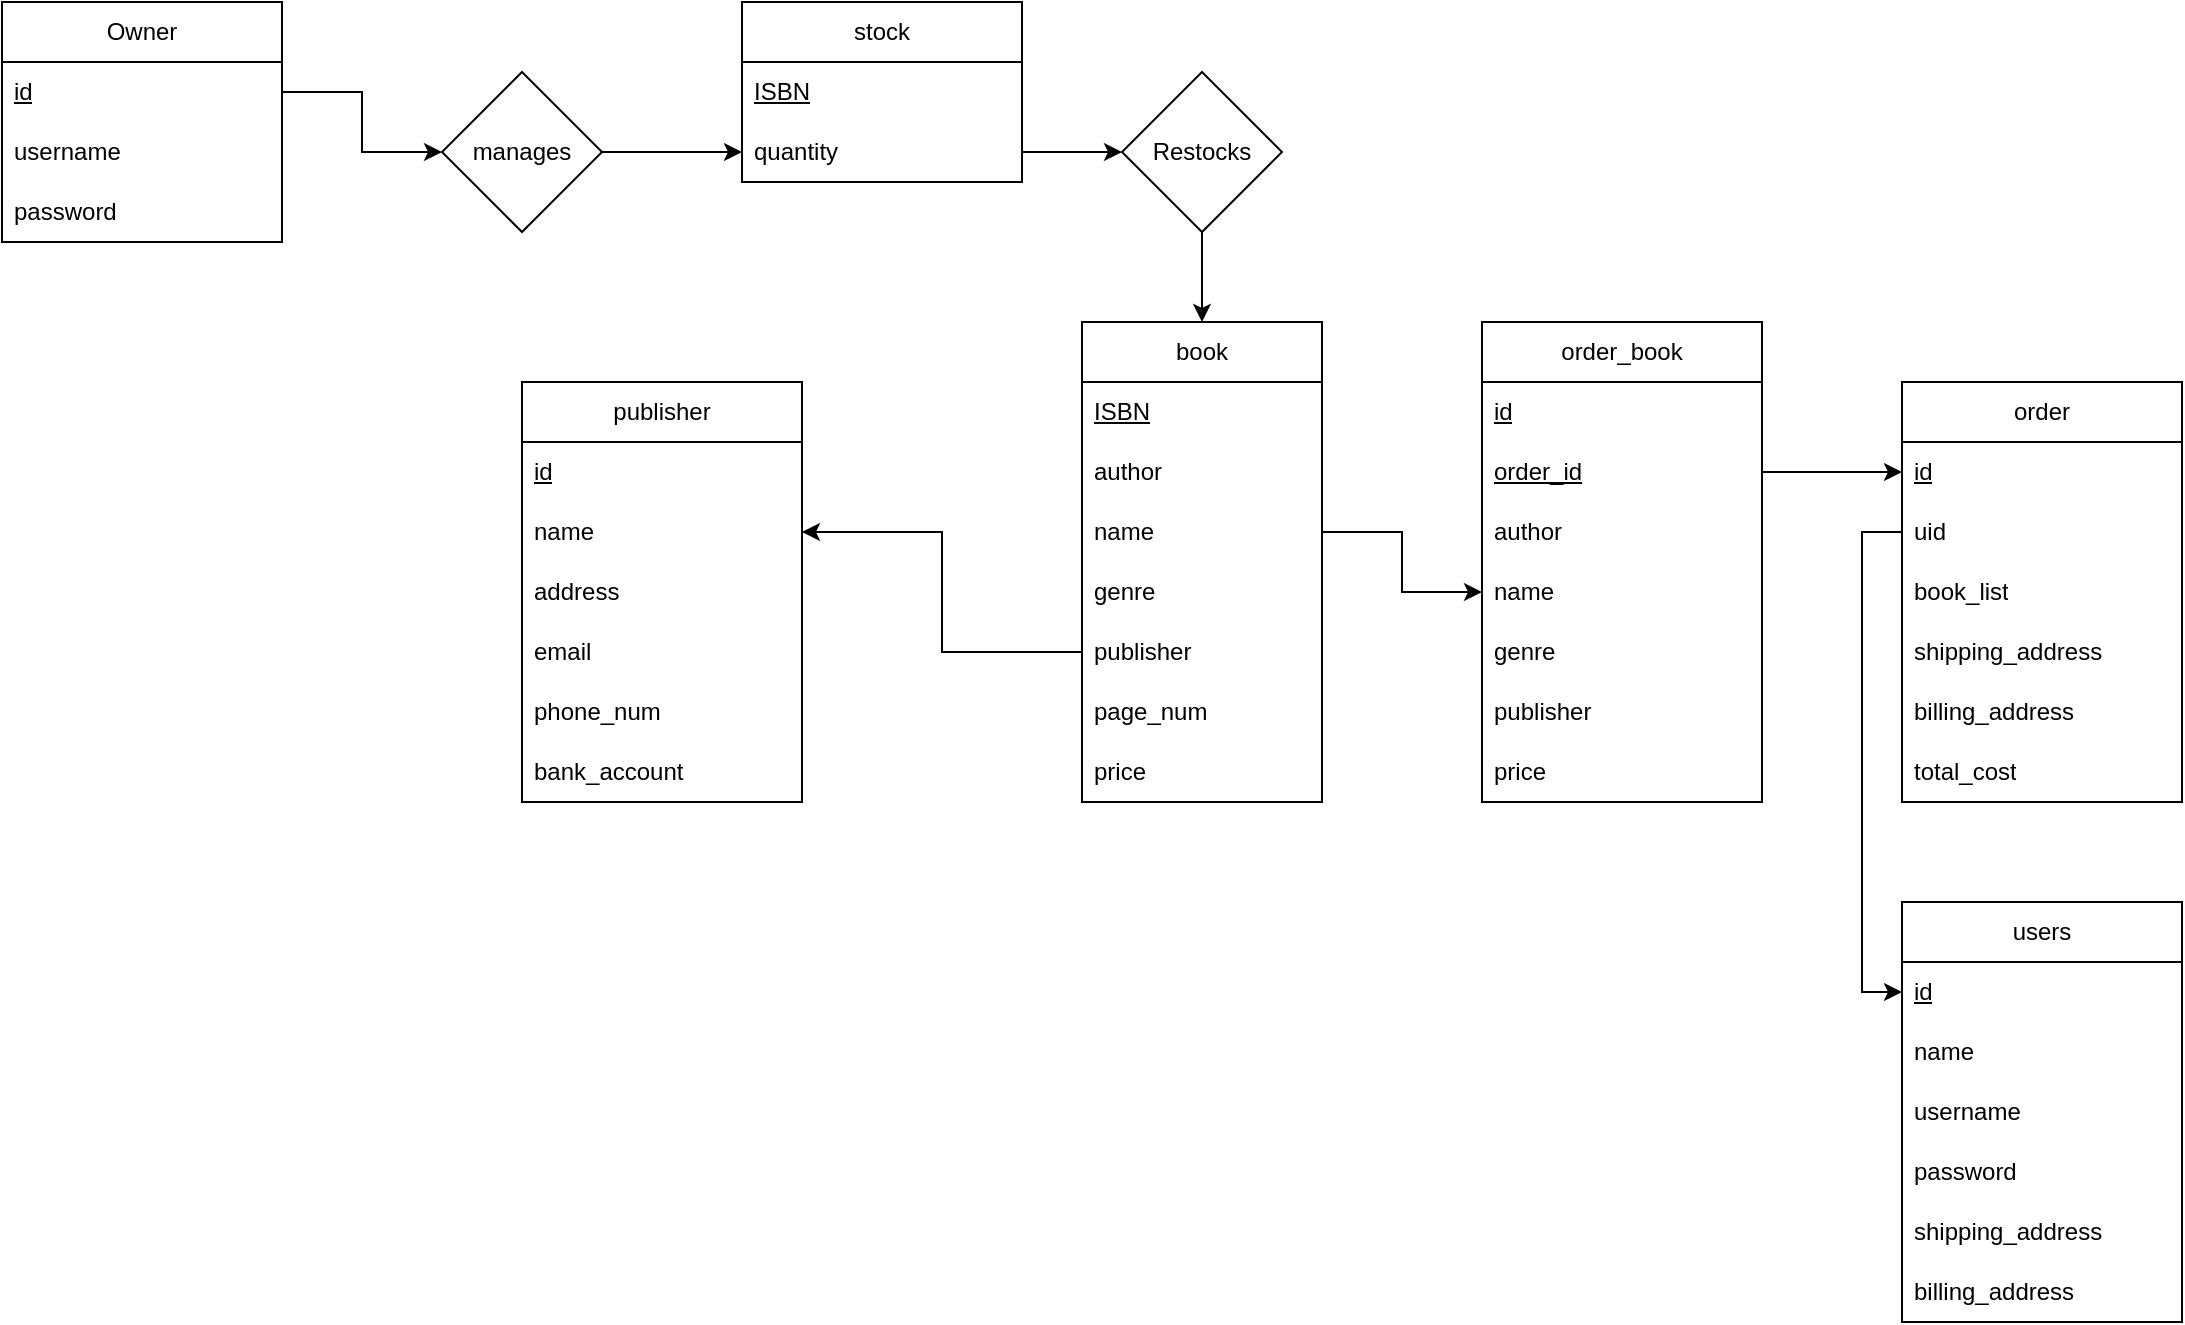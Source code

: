 <mxfile version="20.6.2" type="device"><diagram id="v--9_M4NoSTa2YtfD0Kb" name="Страница 1"><mxGraphModel dx="1422" dy="754" grid="1" gridSize="10" guides="1" tooltips="1" connect="1" arrows="1" fold="1" page="1" pageScale="1" pageWidth="827" pageHeight="1169" math="0" shadow="0"><root><mxCell id="0"/><mxCell id="1" parent="0"/><mxCell id="Ar2oAsEE5k9_InlXztf8-1" value="Owner" style="swimlane;fontStyle=0;childLayout=stackLayout;horizontal=1;startSize=30;horizontalStack=0;resizeParent=1;resizeParentMax=0;resizeLast=0;collapsible=1;marginBottom=0;whiteSpace=wrap;html=1;" vertex="1" parent="1"><mxGeometry x="40" y="30" width="140" height="120" as="geometry"/></mxCell><mxCell id="Ar2oAsEE5k9_InlXztf8-2" value="&lt;u&gt;id&lt;/u&gt;" style="text;strokeColor=none;fillColor=none;align=left;verticalAlign=middle;spacingLeft=4;spacingRight=4;overflow=hidden;points=[[0,0.5],[1,0.5]];portConstraint=eastwest;rotatable=0;whiteSpace=wrap;html=1;" vertex="1" parent="Ar2oAsEE5k9_InlXztf8-1"><mxGeometry y="30" width="140" height="30" as="geometry"/></mxCell><mxCell id="Ar2oAsEE5k9_InlXztf8-3" value="username" style="text;strokeColor=none;fillColor=none;align=left;verticalAlign=middle;spacingLeft=4;spacingRight=4;overflow=hidden;points=[[0,0.5],[1,0.5]];portConstraint=eastwest;rotatable=0;whiteSpace=wrap;html=1;" vertex="1" parent="Ar2oAsEE5k9_InlXztf8-1"><mxGeometry y="60" width="140" height="30" as="geometry"/></mxCell><mxCell id="Ar2oAsEE5k9_InlXztf8-4" value="password" style="text;strokeColor=none;fillColor=none;align=left;verticalAlign=middle;spacingLeft=4;spacingRight=4;overflow=hidden;points=[[0,0.5],[1,0.5]];portConstraint=eastwest;rotatable=0;whiteSpace=wrap;html=1;" vertex="1" parent="Ar2oAsEE5k9_InlXztf8-1"><mxGeometry y="90" width="140" height="30" as="geometry"/></mxCell><mxCell id="Ar2oAsEE5k9_InlXztf8-27" style="edgeStyle=orthogonalEdgeStyle;rounded=0;orthogonalLoop=1;jettySize=auto;html=1;exitX=1;exitY=0.5;exitDx=0;exitDy=0;" edge="1" parent="Ar2oAsEE5k9_InlXztf8-1" source="Ar2oAsEE5k9_InlXztf8-4" target="Ar2oAsEE5k9_InlXztf8-4"><mxGeometry relative="1" as="geometry"/></mxCell><mxCell id="Ar2oAsEE5k9_InlXztf8-7" style="edgeStyle=orthogonalEdgeStyle;rounded=0;orthogonalLoop=1;jettySize=auto;html=1;exitX=1;exitY=0.5;exitDx=0;exitDy=0;" edge="1" parent="1" source="Ar2oAsEE5k9_InlXztf8-5"><mxGeometry relative="1" as="geometry"><mxPoint x="410" y="105" as="targetPoint"/></mxGeometry></mxCell><mxCell id="Ar2oAsEE5k9_InlXztf8-5" value="manages" style="rhombus;whiteSpace=wrap;html=1;" vertex="1" parent="1"><mxGeometry x="260" y="65" width="80" height="80" as="geometry"/></mxCell><mxCell id="Ar2oAsEE5k9_InlXztf8-6" style="edgeStyle=orthogonalEdgeStyle;rounded=0;orthogonalLoop=1;jettySize=auto;html=1;exitX=1;exitY=0.5;exitDx=0;exitDy=0;entryX=0;entryY=0.5;entryDx=0;entryDy=0;" edge="1" parent="1" source="Ar2oAsEE5k9_InlXztf8-2" target="Ar2oAsEE5k9_InlXztf8-5"><mxGeometry relative="1" as="geometry"/></mxCell><mxCell id="Ar2oAsEE5k9_InlXztf8-8" value="stock" style="swimlane;fontStyle=0;childLayout=stackLayout;horizontal=1;startSize=30;horizontalStack=0;resizeParent=1;resizeParentMax=0;resizeLast=0;collapsible=1;marginBottom=0;whiteSpace=wrap;html=1;" vertex="1" parent="1"><mxGeometry x="410" y="30" width="140" height="90" as="geometry"/></mxCell><mxCell id="Ar2oAsEE5k9_InlXztf8-9" value="&lt;u&gt;ISBN&lt;/u&gt;" style="text;strokeColor=none;fillColor=none;align=left;verticalAlign=middle;spacingLeft=4;spacingRight=4;overflow=hidden;points=[[0,0.5],[1,0.5]];portConstraint=eastwest;rotatable=0;whiteSpace=wrap;html=1;" vertex="1" parent="Ar2oAsEE5k9_InlXztf8-8"><mxGeometry y="30" width="140" height="30" as="geometry"/></mxCell><mxCell id="Ar2oAsEE5k9_InlXztf8-10" value="quantity" style="text;strokeColor=none;fillColor=none;align=left;verticalAlign=middle;spacingLeft=4;spacingRight=4;overflow=hidden;points=[[0,0.5],[1,0.5]];portConstraint=eastwest;rotatable=0;whiteSpace=wrap;html=1;" vertex="1" parent="Ar2oAsEE5k9_InlXztf8-8"><mxGeometry y="60" width="140" height="30" as="geometry"/></mxCell><mxCell id="Ar2oAsEE5k9_InlXztf8-18" style="edgeStyle=orthogonalEdgeStyle;rounded=0;orthogonalLoop=1;jettySize=auto;html=1;exitX=0.5;exitY=1;exitDx=0;exitDy=0;entryX=0.5;entryY=0;entryDx=0;entryDy=0;" edge="1" parent="1" source="Ar2oAsEE5k9_InlXztf8-12" target="Ar2oAsEE5k9_InlXztf8-14"><mxGeometry relative="1" as="geometry"/></mxCell><mxCell id="Ar2oAsEE5k9_InlXztf8-12" value="Restocks" style="rhombus;whiteSpace=wrap;html=1;" vertex="1" parent="1"><mxGeometry x="600" y="65" width="80" height="80" as="geometry"/></mxCell><mxCell id="Ar2oAsEE5k9_InlXztf8-13" style="edgeStyle=orthogonalEdgeStyle;rounded=0;orthogonalLoop=1;jettySize=auto;html=1;exitX=1;exitY=0.5;exitDx=0;exitDy=0;" edge="1" parent="1" source="Ar2oAsEE5k9_InlXztf8-10" target="Ar2oAsEE5k9_InlXztf8-12"><mxGeometry relative="1" as="geometry"/></mxCell><mxCell id="Ar2oAsEE5k9_InlXztf8-14" value="book" style="swimlane;fontStyle=0;childLayout=stackLayout;horizontal=1;startSize=30;horizontalStack=0;resizeParent=1;resizeParentMax=0;resizeLast=0;collapsible=1;marginBottom=0;whiteSpace=wrap;html=1;" vertex="1" parent="1"><mxGeometry x="580" y="190" width="120" height="240" as="geometry"><mxRectangle x="580" y="190" width="70" height="30" as="alternateBounds"/></mxGeometry></mxCell><mxCell id="Ar2oAsEE5k9_InlXztf8-15" value="&lt;u&gt;ISBN&lt;/u&gt;" style="text;strokeColor=none;fillColor=none;align=left;verticalAlign=middle;spacingLeft=4;spacingRight=4;overflow=hidden;points=[[0,0.5],[1,0.5]];portConstraint=eastwest;rotatable=0;whiteSpace=wrap;html=1;" vertex="1" parent="Ar2oAsEE5k9_InlXztf8-14"><mxGeometry y="30" width="120" height="30" as="geometry"/></mxCell><mxCell id="Ar2oAsEE5k9_InlXztf8-16" value="author" style="text;strokeColor=none;fillColor=none;align=left;verticalAlign=middle;spacingLeft=4;spacingRight=4;overflow=hidden;points=[[0,0.5],[1,0.5]];portConstraint=eastwest;rotatable=0;whiteSpace=wrap;html=1;" vertex="1" parent="Ar2oAsEE5k9_InlXztf8-14"><mxGeometry y="60" width="120" height="30" as="geometry"/></mxCell><mxCell id="Ar2oAsEE5k9_InlXztf8-17" value="name" style="text;strokeColor=none;fillColor=none;align=left;verticalAlign=middle;spacingLeft=4;spacingRight=4;overflow=hidden;points=[[0,0.5],[1,0.5]];portConstraint=eastwest;rotatable=0;whiteSpace=wrap;html=1;" vertex="1" parent="Ar2oAsEE5k9_InlXztf8-14"><mxGeometry y="90" width="120" height="30" as="geometry"/></mxCell><mxCell id="Ar2oAsEE5k9_InlXztf8-22" value="genre" style="text;strokeColor=none;fillColor=none;align=left;verticalAlign=middle;spacingLeft=4;spacingRight=4;overflow=hidden;points=[[0,0.5],[1,0.5]];portConstraint=eastwest;rotatable=0;whiteSpace=wrap;html=1;" vertex="1" parent="Ar2oAsEE5k9_InlXztf8-14"><mxGeometry y="120" width="120" height="30" as="geometry"/></mxCell><mxCell id="Ar2oAsEE5k9_InlXztf8-21" value="publisher" style="text;strokeColor=none;fillColor=none;align=left;verticalAlign=middle;spacingLeft=4;spacingRight=4;overflow=hidden;points=[[0,0.5],[1,0.5]];portConstraint=eastwest;rotatable=0;whiteSpace=wrap;html=1;" vertex="1" parent="Ar2oAsEE5k9_InlXztf8-14"><mxGeometry y="150" width="120" height="30" as="geometry"/></mxCell><mxCell id="Ar2oAsEE5k9_InlXztf8-23" value="page_num" style="text;strokeColor=none;fillColor=none;align=left;verticalAlign=middle;spacingLeft=4;spacingRight=4;overflow=hidden;points=[[0,0.5],[1,0.5]];portConstraint=eastwest;rotatable=0;whiteSpace=wrap;html=1;" vertex="1" parent="Ar2oAsEE5k9_InlXztf8-14"><mxGeometry y="180" width="120" height="30" as="geometry"/></mxCell><mxCell id="Ar2oAsEE5k9_InlXztf8-26" value="price" style="text;strokeColor=none;fillColor=none;align=left;verticalAlign=middle;spacingLeft=4;spacingRight=4;overflow=hidden;points=[[0,0.5],[1,0.5]];portConstraint=eastwest;rotatable=0;whiteSpace=wrap;html=1;" vertex="1" parent="Ar2oAsEE5k9_InlXztf8-14"><mxGeometry y="210" width="120" height="30" as="geometry"/></mxCell><mxCell id="Ar2oAsEE5k9_InlXztf8-28" value="publisher&lt;br&gt;" style="swimlane;fontStyle=0;childLayout=stackLayout;horizontal=1;startSize=30;horizontalStack=0;resizeParent=1;resizeParentMax=0;resizeLast=0;collapsible=1;marginBottom=0;whiteSpace=wrap;html=1;" vertex="1" parent="1"><mxGeometry x="300" y="220" width="140" height="210" as="geometry"/></mxCell><mxCell id="Ar2oAsEE5k9_InlXztf8-29" value="&lt;u&gt;id&lt;/u&gt;" style="text;strokeColor=none;fillColor=none;align=left;verticalAlign=middle;spacingLeft=4;spacingRight=4;overflow=hidden;points=[[0,0.5],[1,0.5]];portConstraint=eastwest;rotatable=0;whiteSpace=wrap;html=1;" vertex="1" parent="Ar2oAsEE5k9_InlXztf8-28"><mxGeometry y="30" width="140" height="30" as="geometry"/></mxCell><mxCell id="Ar2oAsEE5k9_InlXztf8-30" value="name" style="text;strokeColor=none;fillColor=none;align=left;verticalAlign=middle;spacingLeft=4;spacingRight=4;overflow=hidden;points=[[0,0.5],[1,0.5]];portConstraint=eastwest;rotatable=0;whiteSpace=wrap;html=1;" vertex="1" parent="Ar2oAsEE5k9_InlXztf8-28"><mxGeometry y="60" width="140" height="30" as="geometry"/></mxCell><mxCell id="Ar2oAsEE5k9_InlXztf8-31" value="address" style="text;strokeColor=none;fillColor=none;align=left;verticalAlign=middle;spacingLeft=4;spacingRight=4;overflow=hidden;points=[[0,0.5],[1,0.5]];portConstraint=eastwest;rotatable=0;whiteSpace=wrap;html=1;" vertex="1" parent="Ar2oAsEE5k9_InlXztf8-28"><mxGeometry y="90" width="140" height="30" as="geometry"/></mxCell><mxCell id="Ar2oAsEE5k9_InlXztf8-36" value="email" style="text;strokeColor=none;fillColor=none;align=left;verticalAlign=middle;spacingLeft=4;spacingRight=4;overflow=hidden;points=[[0,0.5],[1,0.5]];portConstraint=eastwest;rotatable=0;whiteSpace=wrap;html=1;" vertex="1" parent="Ar2oAsEE5k9_InlXztf8-28"><mxGeometry y="120" width="140" height="30" as="geometry"/></mxCell><mxCell id="Ar2oAsEE5k9_InlXztf8-35" value="phone_num" style="text;strokeColor=none;fillColor=none;align=left;verticalAlign=middle;spacingLeft=4;spacingRight=4;overflow=hidden;points=[[0,0.5],[1,0.5]];portConstraint=eastwest;rotatable=0;whiteSpace=wrap;html=1;" vertex="1" parent="Ar2oAsEE5k9_InlXztf8-28"><mxGeometry y="150" width="140" height="30" as="geometry"/></mxCell><mxCell id="Ar2oAsEE5k9_InlXztf8-34" value="bank_account" style="text;strokeColor=none;fillColor=none;align=left;verticalAlign=middle;spacingLeft=4;spacingRight=4;overflow=hidden;points=[[0,0.5],[1,0.5]];portConstraint=eastwest;rotatable=0;whiteSpace=wrap;html=1;" vertex="1" parent="Ar2oAsEE5k9_InlXztf8-28"><mxGeometry y="180" width="140" height="30" as="geometry"/></mxCell><mxCell id="Ar2oAsEE5k9_InlXztf8-37" value="order" style="swimlane;fontStyle=0;childLayout=stackLayout;horizontal=1;startSize=30;horizontalStack=0;resizeParent=1;resizeParentMax=0;resizeLast=0;collapsible=1;marginBottom=0;whiteSpace=wrap;html=1;" vertex="1" parent="1"><mxGeometry x="990" y="220" width="140" height="210" as="geometry"/></mxCell><mxCell id="Ar2oAsEE5k9_InlXztf8-38" value="&lt;u&gt;id&lt;/u&gt;" style="text;strokeColor=none;fillColor=none;align=left;verticalAlign=middle;spacingLeft=4;spacingRight=4;overflow=hidden;points=[[0,0.5],[1,0.5]];portConstraint=eastwest;rotatable=0;whiteSpace=wrap;html=1;" vertex="1" parent="Ar2oAsEE5k9_InlXztf8-37"><mxGeometry y="30" width="140" height="30" as="geometry"/></mxCell><mxCell id="Ar2oAsEE5k9_InlXztf8-39" value="uid" style="text;strokeColor=none;fillColor=none;align=left;verticalAlign=middle;spacingLeft=4;spacingRight=4;overflow=hidden;points=[[0,0.5],[1,0.5]];portConstraint=eastwest;rotatable=0;whiteSpace=wrap;html=1;" vertex="1" parent="Ar2oAsEE5k9_InlXztf8-37"><mxGeometry y="60" width="140" height="30" as="geometry"/></mxCell><mxCell id="Ar2oAsEE5k9_InlXztf8-40" value="book_list" style="text;strokeColor=none;fillColor=none;align=left;verticalAlign=middle;spacingLeft=4;spacingRight=4;overflow=hidden;points=[[0,0.5],[1,0.5]];portConstraint=eastwest;rotatable=0;whiteSpace=wrap;html=1;" vertex="1" parent="Ar2oAsEE5k9_InlXztf8-37"><mxGeometry y="90" width="140" height="30" as="geometry"/></mxCell><mxCell id="Ar2oAsEE5k9_InlXztf8-44" value="shipping_address" style="text;strokeColor=none;fillColor=none;align=left;verticalAlign=middle;spacingLeft=4;spacingRight=4;overflow=hidden;points=[[0,0.5],[1,0.5]];portConstraint=eastwest;rotatable=0;whiteSpace=wrap;html=1;" vertex="1" parent="Ar2oAsEE5k9_InlXztf8-37"><mxGeometry y="120" width="140" height="30" as="geometry"/></mxCell><mxCell id="Ar2oAsEE5k9_InlXztf8-43" value="billing_address" style="text;strokeColor=none;fillColor=none;align=left;verticalAlign=middle;spacingLeft=4;spacingRight=4;overflow=hidden;points=[[0,0.5],[1,0.5]];portConstraint=eastwest;rotatable=0;whiteSpace=wrap;html=1;" vertex="1" parent="Ar2oAsEE5k9_InlXztf8-37"><mxGeometry y="150" width="140" height="30" as="geometry"/></mxCell><mxCell id="Ar2oAsEE5k9_InlXztf8-42" value="total_cost" style="text;strokeColor=none;fillColor=none;align=left;verticalAlign=middle;spacingLeft=4;spacingRight=4;overflow=hidden;points=[[0,0.5],[1,0.5]];portConstraint=eastwest;rotatable=0;whiteSpace=wrap;html=1;" vertex="1" parent="Ar2oAsEE5k9_InlXztf8-37"><mxGeometry y="180" width="140" height="30" as="geometry"/></mxCell><mxCell id="Ar2oAsEE5k9_InlXztf8-45" value="order_book" style="swimlane;fontStyle=0;childLayout=stackLayout;horizontal=1;startSize=30;horizontalStack=0;resizeParent=1;resizeParentMax=0;resizeLast=0;collapsible=1;marginBottom=0;whiteSpace=wrap;html=1;" vertex="1" parent="1"><mxGeometry x="780" y="190" width="140" height="240" as="geometry"/></mxCell><mxCell id="Ar2oAsEE5k9_InlXztf8-46" value="&lt;u&gt;id&lt;/u&gt;" style="text;strokeColor=none;fillColor=none;align=left;verticalAlign=middle;spacingLeft=4;spacingRight=4;overflow=hidden;points=[[0,0.5],[1,0.5]];portConstraint=eastwest;rotatable=0;whiteSpace=wrap;html=1;" vertex="1" parent="Ar2oAsEE5k9_InlXztf8-45"><mxGeometry y="30" width="140" height="30" as="geometry"/></mxCell><mxCell id="Ar2oAsEE5k9_InlXztf8-47" value="&lt;u&gt;order_id&lt;span style=&quot;white-space: pre;&quot;&gt;&#9;&lt;/span&gt;&lt;span style=&quot;white-space: pre;&quot;&gt;&#9;&lt;/span&gt;&lt;span style=&quot;white-space: pre;&quot;&gt;&#9;&lt;/span&gt;&lt;/u&gt;" style="text;strokeColor=none;fillColor=none;align=left;verticalAlign=middle;spacingLeft=4;spacingRight=4;overflow=hidden;points=[[0,0.5],[1,0.5]];portConstraint=eastwest;rotatable=0;whiteSpace=wrap;html=1;" vertex="1" parent="Ar2oAsEE5k9_InlXztf8-45"><mxGeometry y="60" width="140" height="30" as="geometry"/></mxCell><mxCell id="Ar2oAsEE5k9_InlXztf8-48" value="author" style="text;strokeColor=none;fillColor=none;align=left;verticalAlign=middle;spacingLeft=4;spacingRight=4;overflow=hidden;points=[[0,0.5],[1,0.5]];portConstraint=eastwest;rotatable=0;whiteSpace=wrap;html=1;" vertex="1" parent="Ar2oAsEE5k9_InlXztf8-45"><mxGeometry y="90" width="140" height="30" as="geometry"/></mxCell><mxCell id="Ar2oAsEE5k9_InlXztf8-52" value="name" style="text;strokeColor=none;fillColor=none;align=left;verticalAlign=middle;spacingLeft=4;spacingRight=4;overflow=hidden;points=[[0,0.5],[1,0.5]];portConstraint=eastwest;rotatable=0;whiteSpace=wrap;html=1;" vertex="1" parent="Ar2oAsEE5k9_InlXztf8-45"><mxGeometry y="120" width="140" height="30" as="geometry"/></mxCell><mxCell id="Ar2oAsEE5k9_InlXztf8-51" value="genre" style="text;strokeColor=none;fillColor=none;align=left;verticalAlign=middle;spacingLeft=4;spacingRight=4;overflow=hidden;points=[[0,0.5],[1,0.5]];portConstraint=eastwest;rotatable=0;whiteSpace=wrap;html=1;" vertex="1" parent="Ar2oAsEE5k9_InlXztf8-45"><mxGeometry y="150" width="140" height="30" as="geometry"/></mxCell><mxCell id="Ar2oAsEE5k9_InlXztf8-50" value="publisher" style="text;strokeColor=none;fillColor=none;align=left;verticalAlign=middle;spacingLeft=4;spacingRight=4;overflow=hidden;points=[[0,0.5],[1,0.5]];portConstraint=eastwest;rotatable=0;whiteSpace=wrap;html=1;" vertex="1" parent="Ar2oAsEE5k9_InlXztf8-45"><mxGeometry y="180" width="140" height="30" as="geometry"/></mxCell><mxCell id="Ar2oAsEE5k9_InlXztf8-49" value="price" style="text;strokeColor=none;fillColor=none;align=left;verticalAlign=middle;spacingLeft=4;spacingRight=4;overflow=hidden;points=[[0,0.5],[1,0.5]];portConstraint=eastwest;rotatable=0;whiteSpace=wrap;html=1;" vertex="1" parent="Ar2oAsEE5k9_InlXztf8-45"><mxGeometry y="210" width="140" height="30" as="geometry"/></mxCell><mxCell id="Ar2oAsEE5k9_InlXztf8-53" style="edgeStyle=orthogonalEdgeStyle;rounded=0;orthogonalLoop=1;jettySize=auto;html=1;exitX=1;exitY=0.5;exitDx=0;exitDy=0;entryX=0;entryY=0.5;entryDx=0;entryDy=0;" edge="1" parent="1" source="Ar2oAsEE5k9_InlXztf8-47" target="Ar2oAsEE5k9_InlXztf8-38"><mxGeometry relative="1" as="geometry"/></mxCell><mxCell id="Ar2oAsEE5k9_InlXztf8-54" value="users" style="swimlane;fontStyle=0;childLayout=stackLayout;horizontal=1;startSize=30;horizontalStack=0;resizeParent=1;resizeParentMax=0;resizeLast=0;collapsible=1;marginBottom=0;whiteSpace=wrap;html=1;" vertex="1" parent="1"><mxGeometry x="990" y="480" width="140" height="210" as="geometry"/></mxCell><mxCell id="Ar2oAsEE5k9_InlXztf8-55" value="&lt;u&gt;id&lt;/u&gt;" style="text;strokeColor=none;fillColor=none;align=left;verticalAlign=middle;spacingLeft=4;spacingRight=4;overflow=hidden;points=[[0,0.5],[1,0.5]];portConstraint=eastwest;rotatable=0;whiteSpace=wrap;html=1;" vertex="1" parent="Ar2oAsEE5k9_InlXztf8-54"><mxGeometry y="30" width="140" height="30" as="geometry"/></mxCell><mxCell id="Ar2oAsEE5k9_InlXztf8-56" value="name" style="text;strokeColor=none;fillColor=none;align=left;verticalAlign=middle;spacingLeft=4;spacingRight=4;overflow=hidden;points=[[0,0.5],[1,0.5]];portConstraint=eastwest;rotatable=0;whiteSpace=wrap;html=1;" vertex="1" parent="Ar2oAsEE5k9_InlXztf8-54"><mxGeometry y="60" width="140" height="30" as="geometry"/></mxCell><mxCell id="Ar2oAsEE5k9_InlXztf8-57" value="username" style="text;strokeColor=none;fillColor=none;align=left;verticalAlign=middle;spacingLeft=4;spacingRight=4;overflow=hidden;points=[[0,0.5],[1,0.5]];portConstraint=eastwest;rotatable=0;whiteSpace=wrap;html=1;" vertex="1" parent="Ar2oAsEE5k9_InlXztf8-54"><mxGeometry y="90" width="140" height="30" as="geometry"/></mxCell><mxCell id="Ar2oAsEE5k9_InlXztf8-60" value="password&lt;span style=&quot;white-space: pre;&quot;&gt;&#9;&lt;/span&gt;" style="text;strokeColor=none;fillColor=none;align=left;verticalAlign=middle;spacingLeft=4;spacingRight=4;overflow=hidden;points=[[0,0.5],[1,0.5]];portConstraint=eastwest;rotatable=0;whiteSpace=wrap;html=1;" vertex="1" parent="Ar2oAsEE5k9_InlXztf8-54"><mxGeometry y="120" width="140" height="30" as="geometry"/></mxCell><mxCell id="Ar2oAsEE5k9_InlXztf8-59" value="shipping_address" style="text;strokeColor=none;fillColor=none;align=left;verticalAlign=middle;spacingLeft=4;spacingRight=4;overflow=hidden;points=[[0,0.5],[1,0.5]];portConstraint=eastwest;rotatable=0;whiteSpace=wrap;html=1;" vertex="1" parent="Ar2oAsEE5k9_InlXztf8-54"><mxGeometry y="150" width="140" height="30" as="geometry"/></mxCell><mxCell id="Ar2oAsEE5k9_InlXztf8-58" value="billing_address" style="text;strokeColor=none;fillColor=none;align=left;verticalAlign=middle;spacingLeft=4;spacingRight=4;overflow=hidden;points=[[0,0.5],[1,0.5]];portConstraint=eastwest;rotatable=0;whiteSpace=wrap;html=1;" vertex="1" parent="Ar2oAsEE5k9_InlXztf8-54"><mxGeometry y="180" width="140" height="30" as="geometry"/></mxCell><mxCell id="Ar2oAsEE5k9_InlXztf8-64" style="edgeStyle=orthogonalEdgeStyle;rounded=0;orthogonalLoop=1;jettySize=auto;html=1;exitX=0;exitY=0.5;exitDx=0;exitDy=0;entryX=0;entryY=0.5;entryDx=0;entryDy=0;" edge="1" parent="1" source="Ar2oAsEE5k9_InlXztf8-39" target="Ar2oAsEE5k9_InlXztf8-55"><mxGeometry relative="1" as="geometry"/></mxCell><mxCell id="Ar2oAsEE5k9_InlXztf8-65" style="edgeStyle=orthogonalEdgeStyle;rounded=0;orthogonalLoop=1;jettySize=auto;html=1;exitX=0;exitY=0.5;exitDx=0;exitDy=0;entryX=1;entryY=0.5;entryDx=0;entryDy=0;" edge="1" parent="1" source="Ar2oAsEE5k9_InlXztf8-21" target="Ar2oAsEE5k9_InlXztf8-30"><mxGeometry relative="1" as="geometry"/></mxCell><mxCell id="Ar2oAsEE5k9_InlXztf8-67" style="edgeStyle=orthogonalEdgeStyle;rounded=0;orthogonalLoop=1;jettySize=auto;html=1;exitX=1;exitY=0.5;exitDx=0;exitDy=0;entryX=0;entryY=0.5;entryDx=0;entryDy=0;" edge="1" parent="1" source="Ar2oAsEE5k9_InlXztf8-17" target="Ar2oAsEE5k9_InlXztf8-52"><mxGeometry relative="1" as="geometry"/></mxCell></root></mxGraphModel></diagram></mxfile>